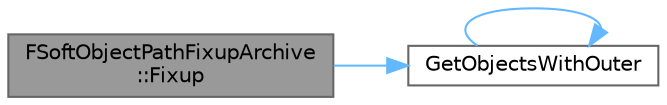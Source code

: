 digraph "FSoftObjectPathFixupArchive::Fixup"
{
 // INTERACTIVE_SVG=YES
 // LATEX_PDF_SIZE
  bgcolor="transparent";
  edge [fontname=Helvetica,fontsize=10,labelfontname=Helvetica,labelfontsize=10];
  node [fontname=Helvetica,fontsize=10,shape=box,height=0.2,width=0.4];
  rankdir="LR";
  Node1 [id="Node000001",label="FSoftObjectPathFixupArchive\l::Fixup",height=0.2,width=0.4,color="gray40", fillcolor="grey60", style="filled", fontcolor="black",tooltip=" "];
  Node1 -> Node2 [id="edge1_Node000001_Node000002",color="steelblue1",style="solid",tooltip=" "];
  Node2 [id="Node000002",label="GetObjectsWithOuter",height=0.2,width=0.4,color="grey40", fillcolor="white", style="filled",URL="$d2/ddf/UObjectHash_8h.html#a1064973058c3fc8e3e47a05b23d24783",tooltip="Return all objects with a given outer."];
  Node2 -> Node2 [id="edge2_Node000002_Node000002",color="steelblue1",style="solid",tooltip=" "];
}
